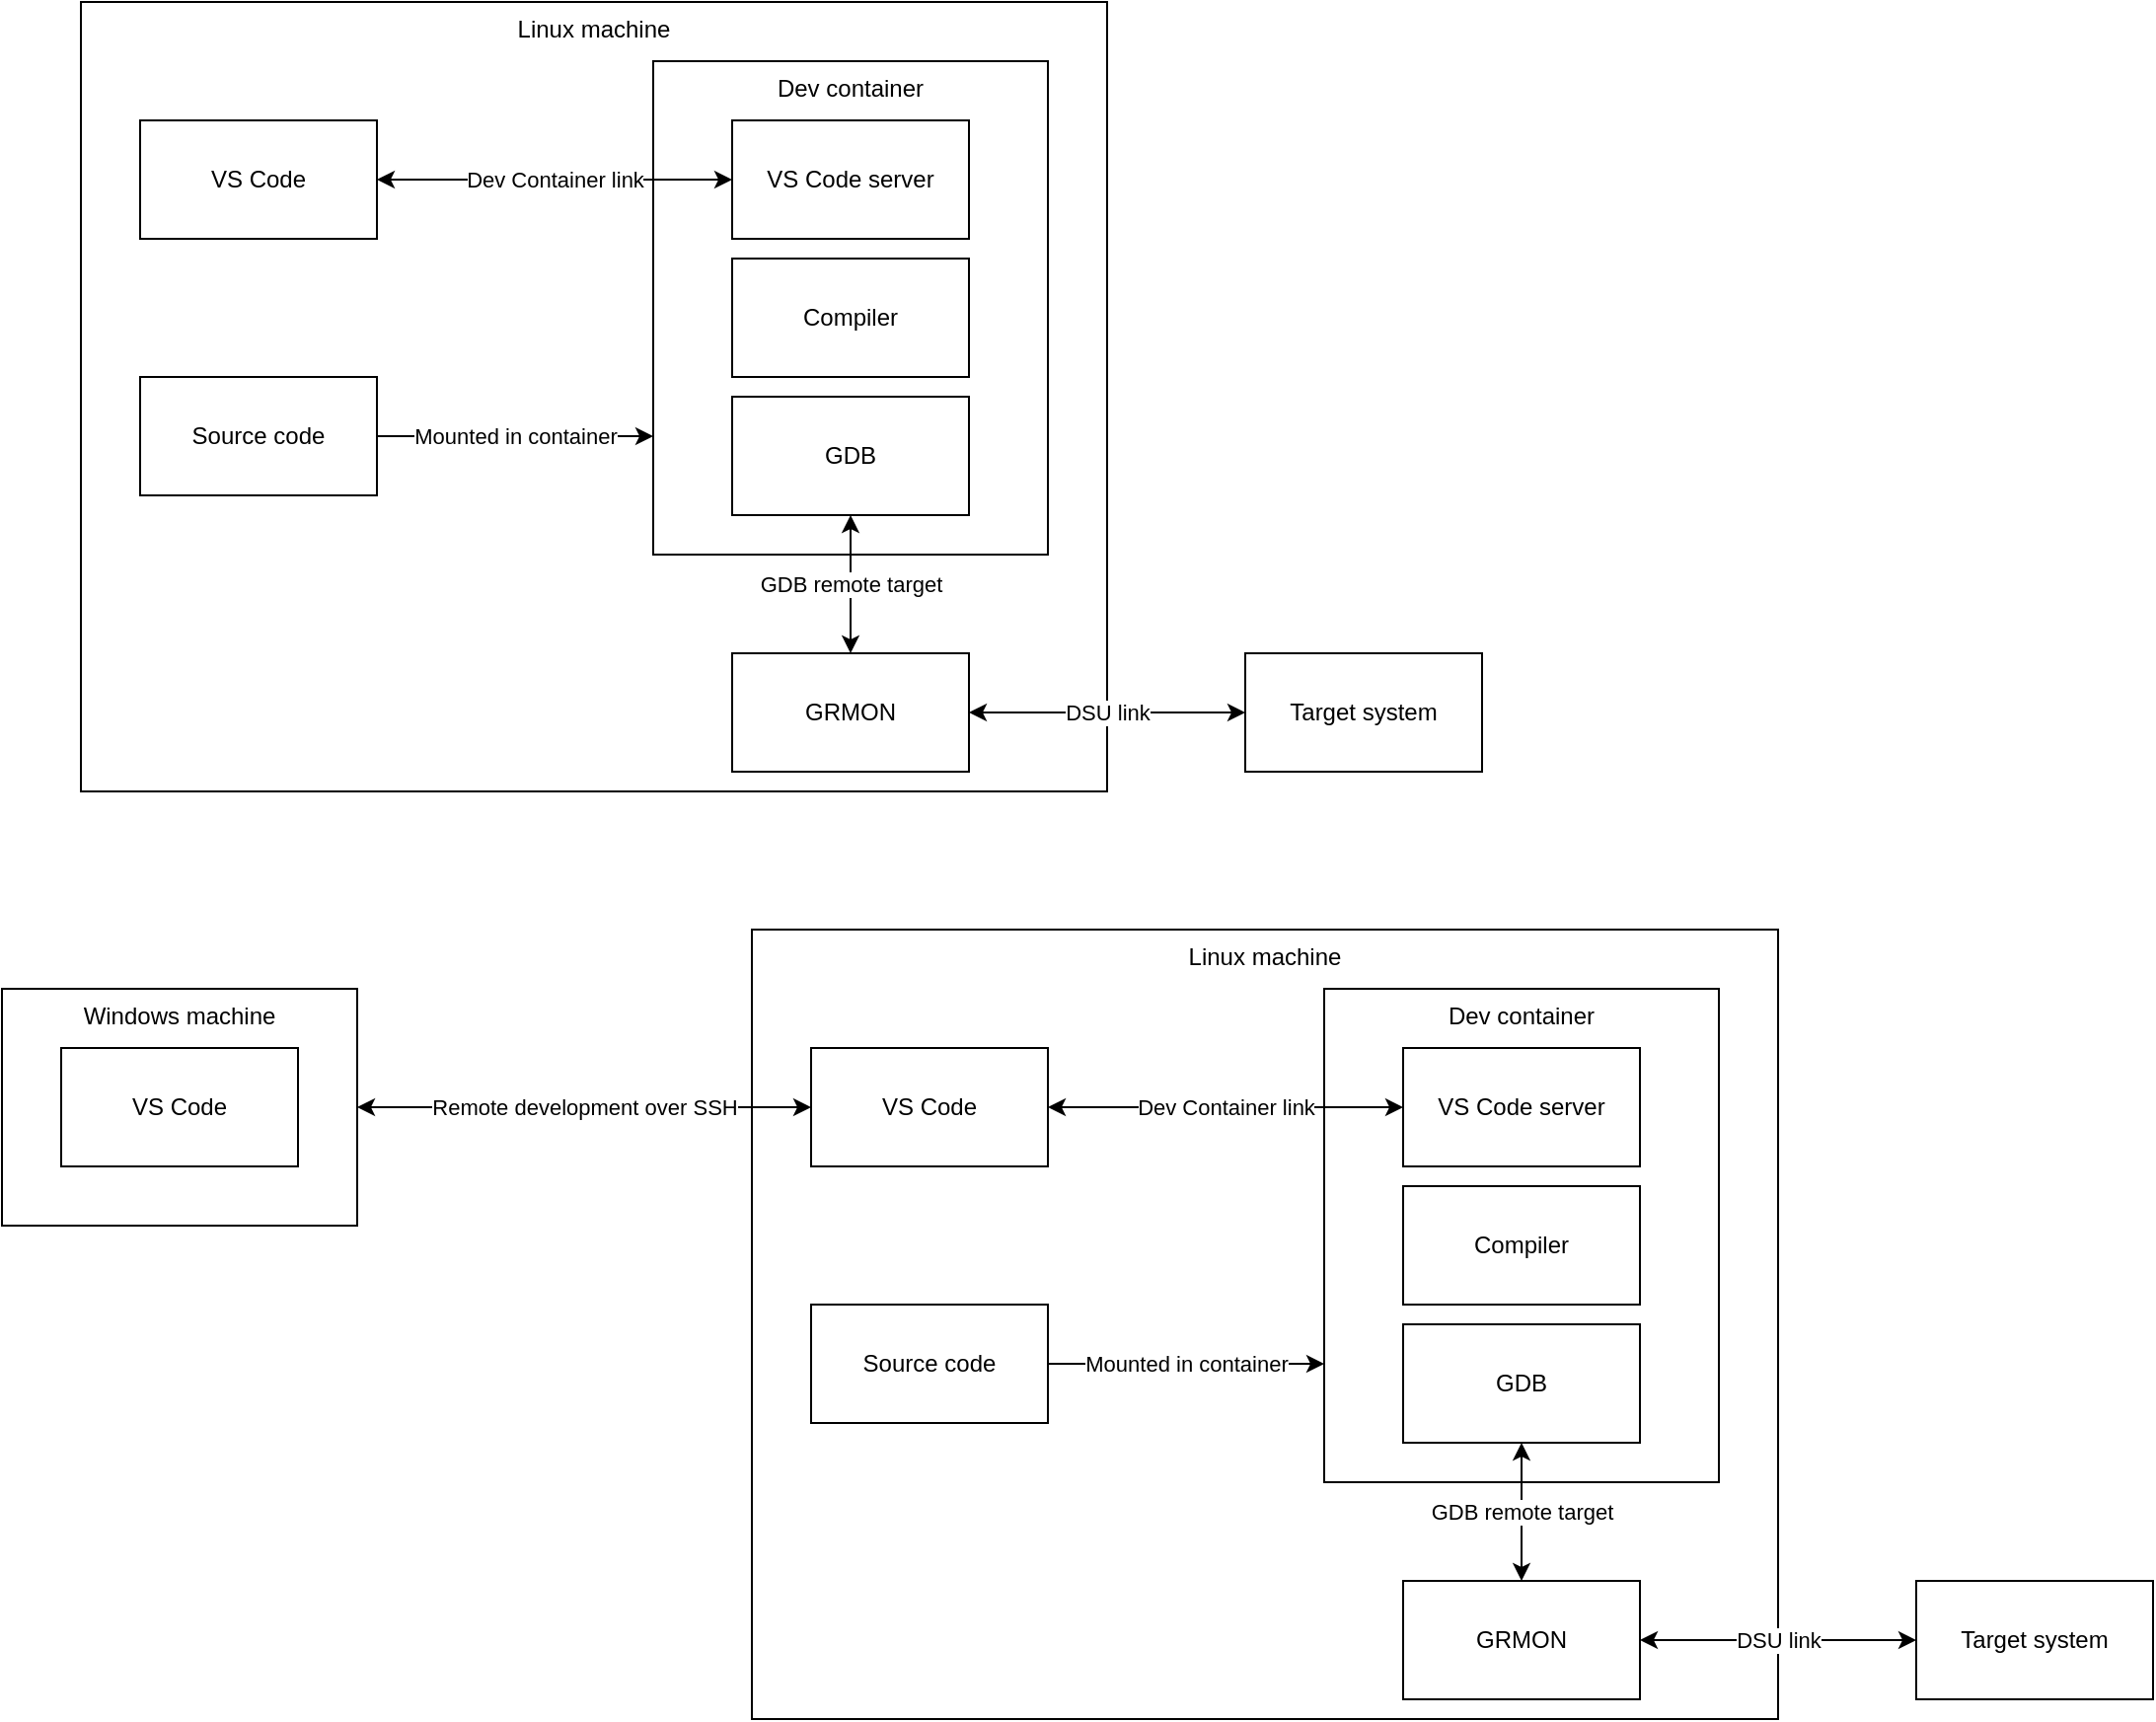 <mxfile version="20.7.4" type="device"><diagram id="-RDlcaOiNemyOsu_E7RN" name="Page-1"><mxGraphModel dx="1434" dy="854" grid="1" gridSize="10" guides="1" tooltips="1" connect="1" arrows="1" fold="1" page="1" pageScale="1" pageWidth="4681" pageHeight="3300" math="0" shadow="0"><root><mxCell id="0"/><mxCell id="1" parent="0"/><mxCell id="nr5GoyoJWwTOHu1DPVIq-1" value="Linux machine" style="rounded=0;whiteSpace=wrap;html=1;verticalAlign=top;align=center;" vertex="1" parent="1"><mxGeometry x="280" y="40" width="520" height="400" as="geometry"/></mxCell><mxCell id="nr5GoyoJWwTOHu1DPVIq-3" value="VS Code" style="rounded=0;whiteSpace=wrap;html=1;" vertex="1" parent="1"><mxGeometry x="310" y="100" width="120" height="60" as="geometry"/></mxCell><mxCell id="nr5GoyoJWwTOHu1DPVIq-4" value="GRMON" style="rounded=0;whiteSpace=wrap;html=1;" vertex="1" parent="1"><mxGeometry x="610" y="370" width="120" height="60" as="geometry"/></mxCell><mxCell id="nr5GoyoJWwTOHu1DPVIq-5" value="Source code" style="rounded=0;whiteSpace=wrap;html=1;" vertex="1" parent="1"><mxGeometry x="310" y="230" width="120" height="60" as="geometry"/></mxCell><mxCell id="nr5GoyoJWwTOHu1DPVIq-6" value="Dev container" style="rounded=0;whiteSpace=wrap;html=1;align=center;verticalAlign=top;" vertex="1" parent="1"><mxGeometry x="570" y="70" width="200" height="250" as="geometry"/></mxCell><mxCell id="nr5GoyoJWwTOHu1DPVIq-7" value="DSU link" style="endArrow=classic;startArrow=classic;html=1;rounded=0;exitX=1;exitY=0.5;exitDx=0;exitDy=0;entryX=0;entryY=0.5;entryDx=0;entryDy=0;" edge="1" parent="1" source="nr5GoyoJWwTOHu1DPVIq-4" target="nr5GoyoJWwTOHu1DPVIq-8"><mxGeometry width="50" height="50" relative="1" as="geometry"><mxPoint x="1360" y="440" as="sourcePoint"/><mxPoint x="1410" y="390" as="targetPoint"/></mxGeometry></mxCell><mxCell id="nr5GoyoJWwTOHu1DPVIq-8" value="Target system" style="rounded=0;whiteSpace=wrap;html=1;" vertex="1" parent="1"><mxGeometry x="870" y="370" width="120" height="60" as="geometry"/></mxCell><mxCell id="nr5GoyoJWwTOHu1DPVIq-16" value="Windows machine" style="rounded=0;whiteSpace=wrap;html=1;verticalAlign=top;align=center;" vertex="1" parent="1"><mxGeometry x="240" y="540" width="180" height="120" as="geometry"/></mxCell><mxCell id="nr5GoyoJWwTOHu1DPVIq-17" value="VS Code" style="rounded=0;whiteSpace=wrap;html=1;" vertex="1" parent="1"><mxGeometry x="270" y="570" width="120" height="60" as="geometry"/></mxCell><mxCell id="nr5GoyoJWwTOHu1DPVIq-19" value="Compiler" style="rounded=0;whiteSpace=wrap;html=1;" vertex="1" parent="1"><mxGeometry x="610" y="170" width="120" height="60" as="geometry"/></mxCell><mxCell id="nr5GoyoJWwTOHu1DPVIq-20" value="GDB" style="rounded=0;whiteSpace=wrap;html=1;" vertex="1" parent="1"><mxGeometry x="610" y="240" width="120" height="60" as="geometry"/></mxCell><mxCell id="nr5GoyoJWwTOHu1DPVIq-21" value="VS Code server" style="rounded=0;whiteSpace=wrap;html=1;" vertex="1" parent="1"><mxGeometry x="610" y="100" width="120" height="60" as="geometry"/></mxCell><mxCell id="nr5GoyoJWwTOHu1DPVIq-22" value="Dev Container link" style="endArrow=classic;startArrow=classic;html=1;rounded=0;exitX=1;exitY=0.5;exitDx=0;exitDy=0;" edge="1" parent="1" source="nr5GoyoJWwTOHu1DPVIq-3" target="nr5GoyoJWwTOHu1DPVIq-21"><mxGeometry width="50" height="50" relative="1" as="geometry"><mxPoint x="640" y="340" as="sourcePoint"/><mxPoint x="690" y="290" as="targetPoint"/></mxGeometry></mxCell><mxCell id="nr5GoyoJWwTOHu1DPVIq-23" value="Mounted in container" style="endArrow=classic;html=1;rounded=0;exitX=1;exitY=0.5;exitDx=0;exitDy=0;" edge="1" parent="1" source="nr5GoyoJWwTOHu1DPVIq-5"><mxGeometry width="50" height="50" relative="1" as="geometry"><mxPoint x="640" y="340" as="sourcePoint"/><mxPoint x="570" y="260" as="targetPoint"/></mxGeometry></mxCell><mxCell id="nr5GoyoJWwTOHu1DPVIq-24" value="GDB remote target" style="endArrow=classic;startArrow=classic;html=1;rounded=0;" edge="1" parent="1" source="nr5GoyoJWwTOHu1DPVIq-4" target="nr5GoyoJWwTOHu1DPVIq-20"><mxGeometry width="50" height="50" relative="1" as="geometry"><mxPoint x="730" y="420" as="sourcePoint"/><mxPoint x="780" y="370" as="targetPoint"/></mxGeometry></mxCell><mxCell id="nr5GoyoJWwTOHu1DPVIq-25" value="Linux machine" style="rounded=0;whiteSpace=wrap;html=1;verticalAlign=top;align=center;" vertex="1" parent="1"><mxGeometry x="620" y="510" width="520" height="400" as="geometry"/></mxCell><mxCell id="nr5GoyoJWwTOHu1DPVIq-26" value="VS Code" style="rounded=0;whiteSpace=wrap;html=1;" vertex="1" parent="1"><mxGeometry x="650" y="570" width="120" height="60" as="geometry"/></mxCell><mxCell id="nr5GoyoJWwTOHu1DPVIq-27" value="GRMON" style="rounded=0;whiteSpace=wrap;html=1;" vertex="1" parent="1"><mxGeometry x="950" y="840" width="120" height="60" as="geometry"/></mxCell><mxCell id="nr5GoyoJWwTOHu1DPVIq-28" value="Source code" style="rounded=0;whiteSpace=wrap;html=1;" vertex="1" parent="1"><mxGeometry x="650" y="700" width="120" height="60" as="geometry"/></mxCell><mxCell id="nr5GoyoJWwTOHu1DPVIq-29" value="Dev container" style="rounded=0;whiteSpace=wrap;html=1;align=center;verticalAlign=top;" vertex="1" parent="1"><mxGeometry x="910" y="540" width="200" height="250" as="geometry"/></mxCell><mxCell id="nr5GoyoJWwTOHu1DPVIq-30" value="DSU link" style="endArrow=classic;startArrow=classic;html=1;rounded=0;exitX=1;exitY=0.5;exitDx=0;exitDy=0;entryX=0;entryY=0.5;entryDx=0;entryDy=0;" edge="1" parent="1" source="nr5GoyoJWwTOHu1DPVIq-27" target="nr5GoyoJWwTOHu1DPVIq-31"><mxGeometry width="50" height="50" relative="1" as="geometry"><mxPoint x="1700" y="910" as="sourcePoint"/><mxPoint x="1750" y="860" as="targetPoint"/></mxGeometry></mxCell><mxCell id="nr5GoyoJWwTOHu1DPVIq-31" value="Target system" style="rounded=0;whiteSpace=wrap;html=1;" vertex="1" parent="1"><mxGeometry x="1210" y="840" width="120" height="60" as="geometry"/></mxCell><mxCell id="nr5GoyoJWwTOHu1DPVIq-32" value="Compiler" style="rounded=0;whiteSpace=wrap;html=1;" vertex="1" parent="1"><mxGeometry x="950" y="640" width="120" height="60" as="geometry"/></mxCell><mxCell id="nr5GoyoJWwTOHu1DPVIq-33" value="GDB" style="rounded=0;whiteSpace=wrap;html=1;" vertex="1" parent="1"><mxGeometry x="950" y="710" width="120" height="60" as="geometry"/></mxCell><mxCell id="nr5GoyoJWwTOHu1DPVIq-34" value="VS Code server" style="rounded=0;whiteSpace=wrap;html=1;" vertex="1" parent="1"><mxGeometry x="950" y="570" width="120" height="60" as="geometry"/></mxCell><mxCell id="nr5GoyoJWwTOHu1DPVIq-35" value="Dev Container link" style="endArrow=classic;startArrow=classic;html=1;rounded=0;exitX=1;exitY=0.5;exitDx=0;exitDy=0;" edge="1" parent="1" source="nr5GoyoJWwTOHu1DPVIq-26" target="nr5GoyoJWwTOHu1DPVIq-34"><mxGeometry width="50" height="50" relative="1" as="geometry"><mxPoint x="980" y="810" as="sourcePoint"/><mxPoint x="1030" y="760" as="targetPoint"/></mxGeometry></mxCell><mxCell id="nr5GoyoJWwTOHu1DPVIq-36" value="Mounted in container" style="endArrow=classic;html=1;rounded=0;exitX=1;exitY=0.5;exitDx=0;exitDy=0;" edge="1" parent="1" source="nr5GoyoJWwTOHu1DPVIq-28"><mxGeometry width="50" height="50" relative="1" as="geometry"><mxPoint x="980" y="810" as="sourcePoint"/><mxPoint x="910" y="730" as="targetPoint"/></mxGeometry></mxCell><mxCell id="nr5GoyoJWwTOHu1DPVIq-37" value="GDB remote target" style="endArrow=classic;startArrow=classic;html=1;rounded=0;" edge="1" parent="1" source="nr5GoyoJWwTOHu1DPVIq-27" target="nr5GoyoJWwTOHu1DPVIq-33"><mxGeometry width="50" height="50" relative="1" as="geometry"><mxPoint x="1070" y="890" as="sourcePoint"/><mxPoint x="1120" y="840" as="targetPoint"/></mxGeometry></mxCell><mxCell id="nr5GoyoJWwTOHu1DPVIq-18" value="Remote development over SSH" style="endArrow=classic;startArrow=classic;html=1;rounded=0;exitX=1;exitY=0.5;exitDx=0;exitDy=0;" edge="1" parent="1" source="nr5GoyoJWwTOHu1DPVIq-16"><mxGeometry width="50" height="50" relative="1" as="geometry"><mxPoint x="450" y="599.5" as="sourcePoint"/><mxPoint x="650" y="600" as="targetPoint"/></mxGeometry></mxCell></root></mxGraphModel></diagram></mxfile>
